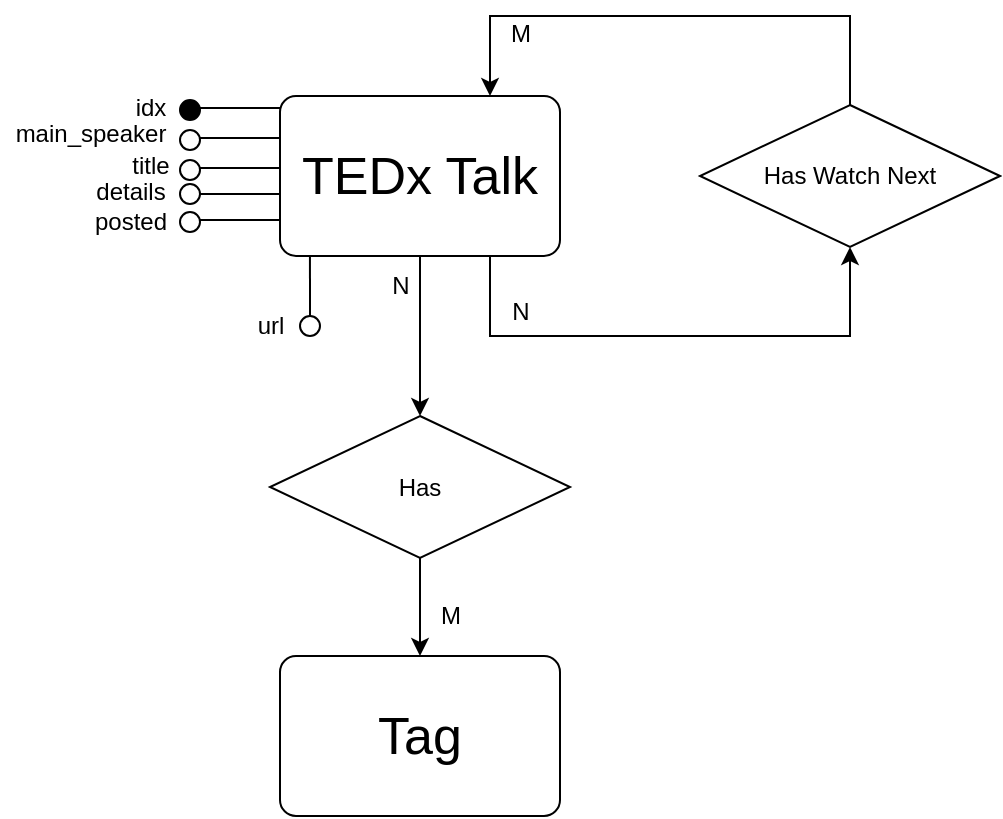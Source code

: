 <mxfile version="13.1.3" type="device"><diagram id="bq1uhDeWb_uj1t3uTfs2" name="Page-1"><mxGraphModel dx="652" dy="364" grid="1" gridSize="10" guides="1" tooltips="1" connect="1" arrows="1" fold="1" page="1" pageScale="1" pageWidth="827" pageHeight="1169" math="0" shadow="0"><root><mxCell id="0"/><mxCell id="1" parent="0"/><mxCell id="moDJwbbUhl-m-xqH6VPc-50" style="edgeStyle=orthogonalEdgeStyle;rounded=0;orthogonalLoop=1;jettySize=auto;html=1;exitX=0.75;exitY=1;exitDx=0;exitDy=0;entryX=0.5;entryY=1;entryDx=0;entryDy=0;" edge="1" parent="1" source="moDJwbbUhl-m-xqH6VPc-1" target="moDJwbbUhl-m-xqH6VPc-49"><mxGeometry relative="1" as="geometry"><Array as="points"><mxPoint x="285" y="270"/><mxPoint x="465" y="270"/></Array></mxGeometry></mxCell><mxCell id="moDJwbbUhl-m-xqH6VPc-58" style="edgeStyle=orthogonalEdgeStyle;rounded=0;orthogonalLoop=1;jettySize=auto;html=1;exitX=0.5;exitY=1;exitDx=0;exitDy=0;entryX=0.5;entryY=0;entryDx=0;entryDy=0;" edge="1" parent="1" source="moDJwbbUhl-m-xqH6VPc-1" target="moDJwbbUhl-m-xqH6VPc-56"><mxGeometry relative="1" as="geometry"/></mxCell><mxCell id="moDJwbbUhl-m-xqH6VPc-1" value="&lt;font style=&quot;font-size: 26px&quot;&gt;TEDx Talk&lt;/font&gt;" style="rounded=1;arcSize=10;whiteSpace=wrap;html=1;align=center;" vertex="1" parent="1"><mxGeometry x="180" y="150" width="140" height="80" as="geometry"/></mxCell><mxCell id="moDJwbbUhl-m-xqH6VPc-2" value="" style="line;strokeWidth=1;fillColor=none;align=left;verticalAlign=middle;spacingTop=-1;spacingLeft=3;spacingRight=3;rotatable=0;labelPosition=right;points=[];portConstraint=eastwest;fontSize=12;" vertex="1" parent="1"><mxGeometry x="140" y="152" width="40" height="8" as="geometry"/></mxCell><mxCell id="moDJwbbUhl-m-xqH6VPc-5" value="" style="ellipse;whiteSpace=wrap;html=1;aspect=fixed;fillColor=#000000;" vertex="1" parent="1"><mxGeometry x="130" y="152" width="10" height="10" as="geometry"/></mxCell><mxCell id="moDJwbbUhl-m-xqH6VPc-20" value="" style="ellipse;whiteSpace=wrap;html=1;aspect=fixed;" vertex="1" parent="1"><mxGeometry x="130" y="167" width="10" height="10" as="geometry"/></mxCell><mxCell id="moDJwbbUhl-m-xqH6VPc-16" value="&lt;span&gt;idx&lt;/span&gt;" style="text;html=1;resizable=0;autosize=1;align=center;verticalAlign=middle;points=[];fillColor=none;strokeColor=none;rounded=0;" vertex="1" parent="1"><mxGeometry x="100" y="146" width="30" height="20" as="geometry"/></mxCell><mxCell id="moDJwbbUhl-m-xqH6VPc-19" value="&lt;span&gt;main_&lt;/span&gt;&lt;span&gt;speaker&lt;/span&gt;" style="text;html=1;resizable=0;autosize=1;align=center;verticalAlign=middle;points=[];fillColor=none;strokeColor=none;rounded=0;" vertex="1" parent="1"><mxGeometry x="40" y="159" width="90" height="20" as="geometry"/></mxCell><mxCell id="moDJwbbUhl-m-xqH6VPc-21" value="" style="line;strokeWidth=1;fillColor=none;align=left;verticalAlign=middle;spacingTop=-1;spacingLeft=3;spacingRight=3;rotatable=0;labelPosition=right;points=[];portConstraint=eastwest;fontSize=12;" vertex="1" parent="1"><mxGeometry x="140" y="167" width="40" height="8" as="geometry"/></mxCell><mxCell id="moDJwbbUhl-m-xqH6VPc-25" value="" style="ellipse;whiteSpace=wrap;html=1;aspect=fixed;" vertex="1" parent="1"><mxGeometry x="130" y="182" width="10" height="10" as="geometry"/></mxCell><mxCell id="moDJwbbUhl-m-xqH6VPc-26" value="" style="line;strokeWidth=1;fillColor=none;align=left;verticalAlign=middle;spacingTop=-1;spacingLeft=3;spacingRight=3;rotatable=0;labelPosition=right;points=[];portConstraint=eastwest;fontSize=12;" vertex="1" parent="1"><mxGeometry x="140" y="182" width="40" height="8" as="geometry"/></mxCell><mxCell id="moDJwbbUhl-m-xqH6VPc-27" value="" style="ellipse;whiteSpace=wrap;html=1;aspect=fixed;" vertex="1" parent="1"><mxGeometry x="130" y="194" width="10" height="10" as="geometry"/></mxCell><mxCell id="moDJwbbUhl-m-xqH6VPc-28" value="" style="line;strokeWidth=1;fillColor=none;align=left;verticalAlign=middle;spacingTop=-1;spacingLeft=3;spacingRight=3;rotatable=0;labelPosition=right;points=[];portConstraint=eastwest;fontSize=12;" vertex="1" parent="1"><mxGeometry x="140" y="195" width="40" height="8" as="geometry"/></mxCell><mxCell id="moDJwbbUhl-m-xqH6VPc-29" value="" style="ellipse;whiteSpace=wrap;html=1;aspect=fixed;" vertex="1" parent="1"><mxGeometry x="130" y="208" width="10" height="10" as="geometry"/></mxCell><mxCell id="moDJwbbUhl-m-xqH6VPc-30" value="" style="line;strokeWidth=1;fillColor=none;align=left;verticalAlign=middle;spacingTop=-1;spacingLeft=3;spacingRight=3;rotatable=0;labelPosition=right;points=[];portConstraint=eastwest;fontSize=12;" vertex="1" parent="1"><mxGeometry x="140" y="208" width="40" height="8" as="geometry"/></mxCell><mxCell id="moDJwbbUhl-m-xqH6VPc-31" value="title" style="text;html=1;resizable=0;autosize=1;align=center;verticalAlign=middle;points=[];fillColor=none;strokeColor=none;rounded=0;" vertex="1" parent="1"><mxGeometry x="100" y="175" width="30" height="20" as="geometry"/></mxCell><mxCell id="moDJwbbUhl-m-xqH6VPc-32" value="details" style="text;html=1;resizable=0;autosize=1;align=center;verticalAlign=middle;points=[];fillColor=none;strokeColor=none;rounded=0;" vertex="1" parent="1"><mxGeometry x="80" y="188" width="50" height="20" as="geometry"/></mxCell><mxCell id="moDJwbbUhl-m-xqH6VPc-33" value="posted" style="text;html=1;resizable=0;autosize=1;align=center;verticalAlign=middle;points=[];fillColor=none;strokeColor=none;rounded=0;" vertex="1" parent="1"><mxGeometry x="80" y="203" width="50" height="20" as="geometry"/></mxCell><mxCell id="moDJwbbUhl-m-xqH6VPc-36" value="" style="ellipse;whiteSpace=wrap;html=1;aspect=fixed;" vertex="1" parent="1"><mxGeometry x="190" y="260" width="10" height="10" as="geometry"/></mxCell><mxCell id="moDJwbbUhl-m-xqH6VPc-40" value="" style="endArrow=none;html=1;exitX=0.5;exitY=0;exitDx=0;exitDy=0;entryX=0.107;entryY=1;entryDx=0;entryDy=0;entryPerimeter=0;" edge="1" parent="1" source="moDJwbbUhl-m-xqH6VPc-36" target="moDJwbbUhl-m-xqH6VPc-1"><mxGeometry width="50" height="50" relative="1" as="geometry"><mxPoint x="160" y="260" as="sourcePoint"/><mxPoint x="210" y="210" as="targetPoint"/></mxGeometry></mxCell><mxCell id="moDJwbbUhl-m-xqH6VPc-46" value="url" style="text;html=1;resizable=0;autosize=1;align=center;verticalAlign=middle;points=[];fillColor=none;strokeColor=none;rounded=0;" vertex="1" parent="1"><mxGeometry x="160" y="255" width="30" height="20" as="geometry"/></mxCell><mxCell id="moDJwbbUhl-m-xqH6VPc-51" style="edgeStyle=orthogonalEdgeStyle;rounded=0;orthogonalLoop=1;jettySize=auto;html=1;exitX=0.5;exitY=0;exitDx=0;exitDy=0;entryX=0.75;entryY=0;entryDx=0;entryDy=0;" edge="1" parent="1" source="moDJwbbUhl-m-xqH6VPc-49" target="moDJwbbUhl-m-xqH6VPc-1"><mxGeometry relative="1" as="geometry"><Array as="points"><mxPoint x="465" y="110"/><mxPoint x="285" y="110"/></Array></mxGeometry></mxCell><mxCell id="moDJwbbUhl-m-xqH6VPc-49" value="Has Watch Next" style="shape=rhombus;perimeter=rhombusPerimeter;whiteSpace=wrap;html=1;align=center;fillColor=none;" vertex="1" parent="1"><mxGeometry x="390" y="154.5" width="150" height="71" as="geometry"/></mxCell><mxCell id="moDJwbbUhl-m-xqH6VPc-52" value="N" style="text;html=1;resizable=0;autosize=1;align=center;verticalAlign=middle;points=[];fillColor=none;strokeColor=none;rounded=0;" vertex="1" parent="1"><mxGeometry x="290" y="248" width="20" height="20" as="geometry"/></mxCell><mxCell id="moDJwbbUhl-m-xqH6VPc-54" value="M" style="text;html=1;resizable=0;autosize=1;align=center;verticalAlign=middle;points=[];fillColor=none;strokeColor=none;rounded=0;" vertex="1" parent="1"><mxGeometry x="285" y="109" width="30" height="20" as="geometry"/></mxCell><mxCell id="moDJwbbUhl-m-xqH6VPc-55" value="&lt;font style=&quot;font-size: 26px&quot;&gt;Tag&lt;/font&gt;" style="rounded=1;arcSize=10;whiteSpace=wrap;html=1;align=center;" vertex="1" parent="1"><mxGeometry x="180" y="430" width="140" height="80" as="geometry"/></mxCell><mxCell id="moDJwbbUhl-m-xqH6VPc-59" style="edgeStyle=orthogonalEdgeStyle;rounded=0;orthogonalLoop=1;jettySize=auto;html=1;exitX=0.5;exitY=1;exitDx=0;exitDy=0;entryX=0.5;entryY=0;entryDx=0;entryDy=0;" edge="1" parent="1" source="moDJwbbUhl-m-xqH6VPc-56" target="moDJwbbUhl-m-xqH6VPc-55"><mxGeometry relative="1" as="geometry"/></mxCell><mxCell id="moDJwbbUhl-m-xqH6VPc-56" value="Has" style="shape=rhombus;perimeter=rhombusPerimeter;whiteSpace=wrap;html=1;align=center;fillColor=none;" vertex="1" parent="1"><mxGeometry x="175" y="310" width="150" height="71" as="geometry"/></mxCell><mxCell id="moDJwbbUhl-m-xqH6VPc-60" value="N" style="text;html=1;resizable=0;autosize=1;align=center;verticalAlign=middle;points=[];fillColor=none;strokeColor=none;rounded=0;" vertex="1" parent="1"><mxGeometry x="230" y="235" width="20" height="20" as="geometry"/></mxCell><mxCell id="moDJwbbUhl-m-xqH6VPc-61" value="M" style="text;html=1;resizable=0;autosize=1;align=center;verticalAlign=middle;points=[];fillColor=none;strokeColor=none;rounded=0;" vertex="1" parent="1"><mxGeometry x="250" y="400" width="30" height="20" as="geometry"/></mxCell></root></mxGraphModel></diagram></mxfile>